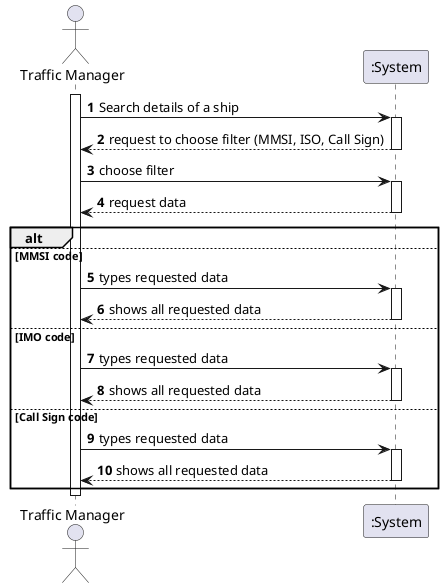 @startuml
actor "Traffic Manager" as Adm
participant ":System" as System

autonumber
activate Adm
Adm -> System: Search details of a ship
activate System
System --> Adm: request to choose filter (MMSI, ISO, Call Sign)
deactivate System
Adm -> System: choose filter
activate System
System --> Adm: request data
deactivate System
alt

else MMSI code
Adm -> System: types requested data
activate System
System --> Adm: shows all requested data
deactivate System

else IMO code
Adm -> System: types requested data
activate System
System --> Adm: shows all requested data
deactivate System

else Call Sign code
Adm -> System: types requested data
activate System
System --> Adm: shows all requested data
deactivate System

end

deactivate System
deactivate Adm
@enduml